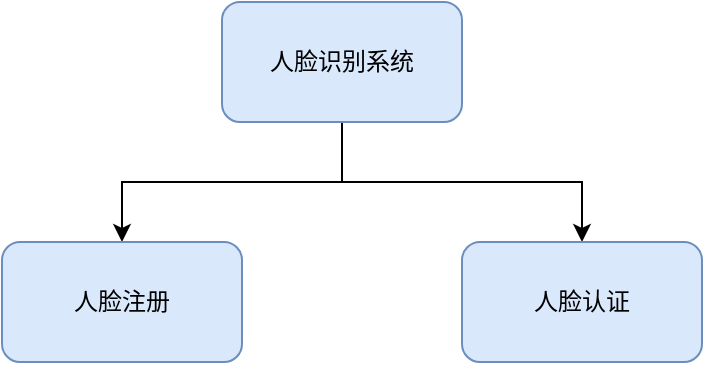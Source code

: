<mxfile version="13.7.9" type="device"><diagram id="FxMbpyDDI_e7r2kE3yq9" name="Page-1"><mxGraphModel dx="1181" dy="693" grid="1" gridSize="10" guides="1" tooltips="1" connect="1" arrows="1" fold="1" page="1" pageScale="1" pageWidth="3300" pageHeight="4681" math="0" shadow="0"><root><mxCell id="0"/><mxCell id="1" parent="0"/><mxCell id="u5XRXDEnV6RCmLs5Kw1h-3" style="edgeStyle=orthogonalEdgeStyle;rounded=0;orthogonalLoop=1;jettySize=auto;html=1;" edge="1" parent="1" source="kzuon1sbpij1DsOQeoOr-1" target="u5XRXDEnV6RCmLs5Kw1h-1"><mxGeometry relative="1" as="geometry"/></mxCell><mxCell id="u5XRXDEnV6RCmLs5Kw1h-4" style="edgeStyle=orthogonalEdgeStyle;rounded=0;orthogonalLoop=1;jettySize=auto;html=1;" edge="1" parent="1" source="kzuon1sbpij1DsOQeoOr-1" target="u5XRXDEnV6RCmLs5Kw1h-2"><mxGeometry relative="1" as="geometry"/></mxCell><mxCell id="kzuon1sbpij1DsOQeoOr-1" value="人脸识别系统" style="rounded=1;whiteSpace=wrap;html=1;fillColor=#dae8fc;strokeColor=#6c8ebf;shadow=0;glass=0;sketch=0;" parent="1" vertex="1"><mxGeometry x="790" y="150" width="120" height="60" as="geometry"/></mxCell><mxCell id="u5XRXDEnV6RCmLs5Kw1h-1" value="人脸注册" style="rounded=1;whiteSpace=wrap;html=1;fillColor=#dae8fc;strokeColor=#6c8ebf;shadow=0;glass=0;sketch=0;" vertex="1" parent="1"><mxGeometry x="680" y="270" width="120" height="60" as="geometry"/></mxCell><mxCell id="u5XRXDEnV6RCmLs5Kw1h-2" value="人脸认证" style="rounded=1;whiteSpace=wrap;html=1;fillColor=#dae8fc;strokeColor=#6c8ebf;shadow=0;glass=0;sketch=0;" vertex="1" parent="1"><mxGeometry x="910" y="270" width="120" height="60" as="geometry"/></mxCell></root></mxGraphModel></diagram></mxfile>